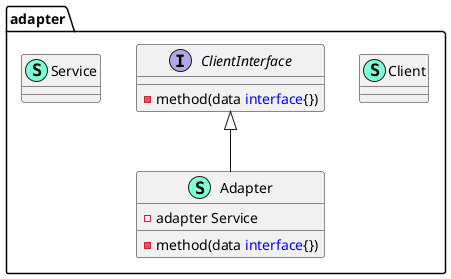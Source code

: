 @startuml
namespace adapter {
    class Adapter << (S,Aquamarine) >> {
        - adapter Service

        - method(data <font color=blue>interface</font>{}) 

    }
    class Client << (S,Aquamarine) >> {
    }
    interface ClientInterface  {
        - method(data <font color=blue>interface</font>{}) 

    }
    class Service << (S,Aquamarine) >> {
    }
}

"adapter.ClientInterface" <|-- "adapter.Adapter"

@enduml
